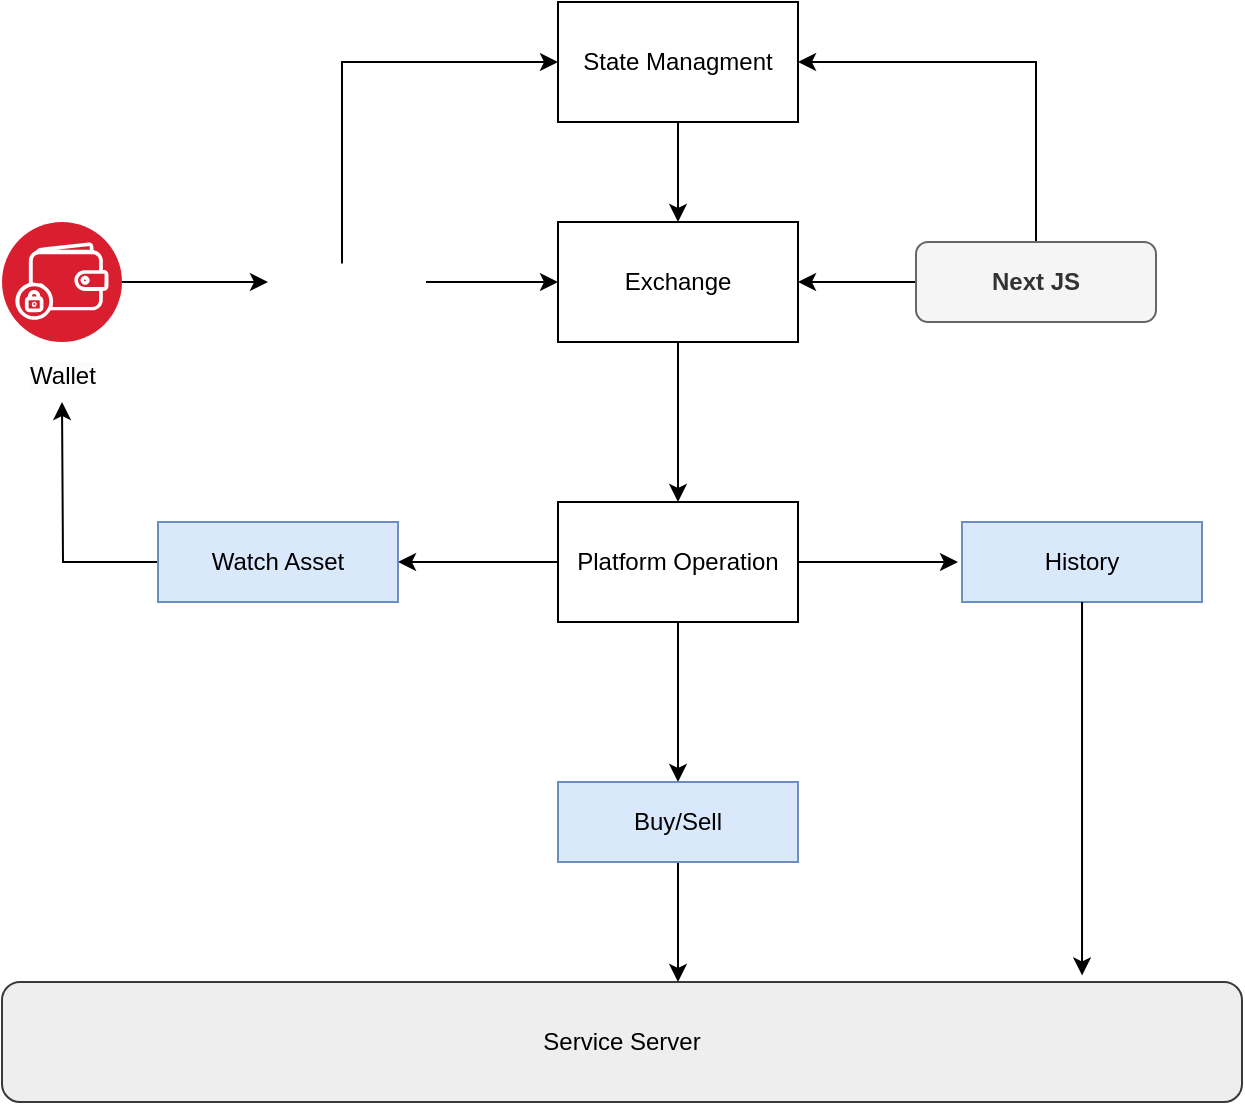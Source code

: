 <mxfile version="24.7.17">
  <diagram name="Page-1" id="4DHFi4yc1U27s_IXjOMK">
    <mxGraphModel dx="1714" dy="-1354" grid="1" gridSize="10" guides="1" tooltips="1" connect="1" arrows="1" fold="1" page="1" pageScale="1" pageWidth="850" pageHeight="1100" math="0" shadow="0">
      <root>
        <mxCell id="0" />
        <mxCell id="1" parent="0" />
        <mxCell id="IxbIi8sT8XrTpdJx3G0z-93" value="" style="edgeStyle=orthogonalEdgeStyle;rounded=0;orthogonalLoop=1;jettySize=auto;html=1;" edge="1" parent="1" source="IxbIi8sT8XrTpdJx3G0z-78" target="IxbIi8sT8XrTpdJx3G0z-92">
          <mxGeometry relative="1" as="geometry" />
        </mxCell>
        <mxCell id="IxbIi8sT8XrTpdJx3G0z-78" value="Exchange" style="rounded=0;whiteSpace=wrap;html=1;" vertex="1" parent="1">
          <mxGeometry x="388" y="2360" width="120" height="60" as="geometry" />
        </mxCell>
        <mxCell id="IxbIi8sT8XrTpdJx3G0z-80" value="" style="edgeStyle=orthogonalEdgeStyle;rounded=0;orthogonalLoop=1;jettySize=auto;html=1;" edge="1" parent="1" source="IxbIi8sT8XrTpdJx3G0z-82" target="IxbIi8sT8XrTpdJx3G0z-78">
          <mxGeometry relative="1" as="geometry" />
        </mxCell>
        <mxCell id="IxbIi8sT8XrTpdJx3G0z-79" value="&lt;span style=&quot;color: rgb(0, 0, 0); text-wrap: wrap; background-color: rgb(251, 251, 251);&quot;&gt;Wallet&lt;/span&gt;" style="image;aspect=fixed;perimeter=ellipsePerimeter;html=1;align=center;shadow=0;dashed=0;fontColor=#4277BB;labelBackgroundColor=default;fontSize=12;spacingTop=3;image=img/lib/ibm/blockchain/wallet.svg;" vertex="1" parent="1">
          <mxGeometry x="110" y="2360" width="60" height="60" as="geometry" />
        </mxCell>
        <mxCell id="IxbIi8sT8XrTpdJx3G0z-83" value="" style="edgeStyle=orthogonalEdgeStyle;rounded=0;orthogonalLoop=1;jettySize=auto;html=1;" edge="1" parent="1" source="IxbIi8sT8XrTpdJx3G0z-79" target="IxbIi8sT8XrTpdJx3G0z-82">
          <mxGeometry relative="1" as="geometry">
            <mxPoint x="170" y="2390" as="sourcePoint" />
            <mxPoint x="388" y="2390" as="targetPoint" />
          </mxGeometry>
        </mxCell>
        <mxCell id="IxbIi8sT8XrTpdJx3G0z-91" style="edgeStyle=orthogonalEdgeStyle;rounded=0;orthogonalLoop=1;jettySize=auto;html=1;entryX=0;entryY=0.5;entryDx=0;entryDy=0;" edge="1" parent="1" source="IxbIi8sT8XrTpdJx3G0z-82" target="IxbIi8sT8XrTpdJx3G0z-88">
          <mxGeometry relative="1" as="geometry">
            <Array as="points">
              <mxPoint x="280" y="2280" />
            </Array>
          </mxGeometry>
        </mxCell>
        <mxCell id="IxbIi8sT8XrTpdJx3G0z-82" value="" style="shape=image;verticalLabelPosition=bottom;labelBackgroundColor=default;verticalAlign=top;aspect=fixed;imageAspect=0;image=https://wagmi.sh/logo-dark.svg;" vertex="1" parent="1">
          <mxGeometry x="243" y="2380.71" width="79" height="18.59" as="geometry" />
        </mxCell>
        <mxCell id="IxbIi8sT8XrTpdJx3G0z-87" value="" style="edgeStyle=orthogonalEdgeStyle;rounded=0;orthogonalLoop=1;jettySize=auto;html=1;" edge="1" parent="1" source="IxbIi8sT8XrTpdJx3G0z-86" target="IxbIi8sT8XrTpdJx3G0z-78">
          <mxGeometry relative="1" as="geometry" />
        </mxCell>
        <mxCell id="IxbIi8sT8XrTpdJx3G0z-89" style="edgeStyle=orthogonalEdgeStyle;rounded=0;orthogonalLoop=1;jettySize=auto;html=1;entryX=1;entryY=0.5;entryDx=0;entryDy=0;" edge="1" parent="1" source="IxbIi8sT8XrTpdJx3G0z-86" target="IxbIi8sT8XrTpdJx3G0z-88">
          <mxGeometry relative="1" as="geometry">
            <Array as="points">
              <mxPoint x="627" y="2280" />
            </Array>
          </mxGeometry>
        </mxCell>
        <mxCell id="IxbIi8sT8XrTpdJx3G0z-86" value="&lt;b&gt;Next JS&lt;/b&gt;" style="rounded=1;whiteSpace=wrap;html=1;fillColor=#f5f5f5;fontColor=#333333;strokeColor=#666666;" vertex="1" parent="1">
          <mxGeometry x="567" y="2370" width="120" height="40" as="geometry" />
        </mxCell>
        <mxCell id="IxbIi8sT8XrTpdJx3G0z-90" value="" style="edgeStyle=orthogonalEdgeStyle;rounded=0;orthogonalLoop=1;jettySize=auto;html=1;" edge="1" parent="1" source="IxbIi8sT8XrTpdJx3G0z-88" target="IxbIi8sT8XrTpdJx3G0z-78">
          <mxGeometry relative="1" as="geometry" />
        </mxCell>
        <mxCell id="IxbIi8sT8XrTpdJx3G0z-88" value="State Managment" style="rounded=0;whiteSpace=wrap;html=1;" vertex="1" parent="1">
          <mxGeometry x="388" y="2250" width="120" height="60" as="geometry" />
        </mxCell>
        <mxCell id="IxbIi8sT8XrTpdJx3G0z-95" value="" style="edgeStyle=orthogonalEdgeStyle;rounded=0;orthogonalLoop=1;jettySize=auto;html=1;" edge="1" parent="1" source="IxbIi8sT8XrTpdJx3G0z-92" target="IxbIi8sT8XrTpdJx3G0z-94">
          <mxGeometry relative="1" as="geometry" />
        </mxCell>
        <mxCell id="IxbIi8sT8XrTpdJx3G0z-97" value="" style="edgeStyle=orthogonalEdgeStyle;rounded=0;orthogonalLoop=1;jettySize=auto;html=1;" edge="1" parent="1" source="IxbIi8sT8XrTpdJx3G0z-92" target="IxbIi8sT8XrTpdJx3G0z-96">
          <mxGeometry relative="1" as="geometry" />
        </mxCell>
        <mxCell id="IxbIi8sT8XrTpdJx3G0z-99" value="" style="edgeStyle=orthogonalEdgeStyle;rounded=0;orthogonalLoop=1;jettySize=auto;html=1;" edge="1" parent="1" source="IxbIi8sT8XrTpdJx3G0z-92">
          <mxGeometry relative="1" as="geometry">
            <mxPoint x="588" y="2530" as="targetPoint" />
          </mxGeometry>
        </mxCell>
        <mxCell id="IxbIi8sT8XrTpdJx3G0z-92" value="Platform Operation" style="whiteSpace=wrap;html=1;rounded=0;" vertex="1" parent="1">
          <mxGeometry x="388" y="2500" width="120" height="60" as="geometry" />
        </mxCell>
        <mxCell id="IxbIi8sT8XrTpdJx3G0z-104" style="edgeStyle=orthogonalEdgeStyle;rounded=0;orthogonalLoop=1;jettySize=auto;html=1;" edge="1" parent="1" source="IxbIi8sT8XrTpdJx3G0z-94">
          <mxGeometry relative="1" as="geometry">
            <mxPoint x="140" y="2450" as="targetPoint" />
          </mxGeometry>
        </mxCell>
        <mxCell id="IxbIi8sT8XrTpdJx3G0z-94" value="Watch Asset" style="whiteSpace=wrap;html=1;rounded=0;fillColor=#dae8fc;strokeColor=#6c8ebf;" vertex="1" parent="1">
          <mxGeometry x="188" y="2510" width="120" height="40" as="geometry" />
        </mxCell>
        <mxCell id="IxbIi8sT8XrTpdJx3G0z-102" value="" style="edgeStyle=orthogonalEdgeStyle;rounded=0;orthogonalLoop=1;jettySize=auto;html=1;" edge="1" parent="1" source="IxbIi8sT8XrTpdJx3G0z-96" target="IxbIi8sT8XrTpdJx3G0z-101">
          <mxGeometry relative="1" as="geometry">
            <Array as="points">
              <mxPoint x="448" y="2720" />
              <mxPoint x="448" y="2720" />
            </Array>
          </mxGeometry>
        </mxCell>
        <mxCell id="IxbIi8sT8XrTpdJx3G0z-96" value="Buy/Sell" style="whiteSpace=wrap;html=1;rounded=0;fillColor=#dae8fc;strokeColor=#6c8ebf;" vertex="1" parent="1">
          <mxGeometry x="388" y="2640" width="120" height="40" as="geometry" />
        </mxCell>
        <mxCell id="IxbIi8sT8XrTpdJx3G0z-100" value="History" style="whiteSpace=wrap;html=1;rounded=0;fillColor=#dae8fc;strokeColor=#6c8ebf;" vertex="1" parent="1">
          <mxGeometry x="590" y="2510" width="120" height="40" as="geometry" />
        </mxCell>
        <mxCell id="IxbIi8sT8XrTpdJx3G0z-101" value="Service Server" style="rounded=1;whiteSpace=wrap;html=1;fillColor=#eeeeee;strokeColor=#36393d;" vertex="1" parent="1">
          <mxGeometry x="110" y="2740" width="620" height="60" as="geometry" />
        </mxCell>
        <mxCell id="IxbIi8sT8XrTpdJx3G0z-103" style="edgeStyle=orthogonalEdgeStyle;rounded=0;orthogonalLoop=1;jettySize=auto;html=1;entryX=0.871;entryY=-0.055;entryDx=0;entryDy=0;entryPerimeter=0;" edge="1" parent="1" source="IxbIi8sT8XrTpdJx3G0z-100" target="IxbIi8sT8XrTpdJx3G0z-101">
          <mxGeometry relative="1" as="geometry" />
        </mxCell>
      </root>
    </mxGraphModel>
  </diagram>
</mxfile>
